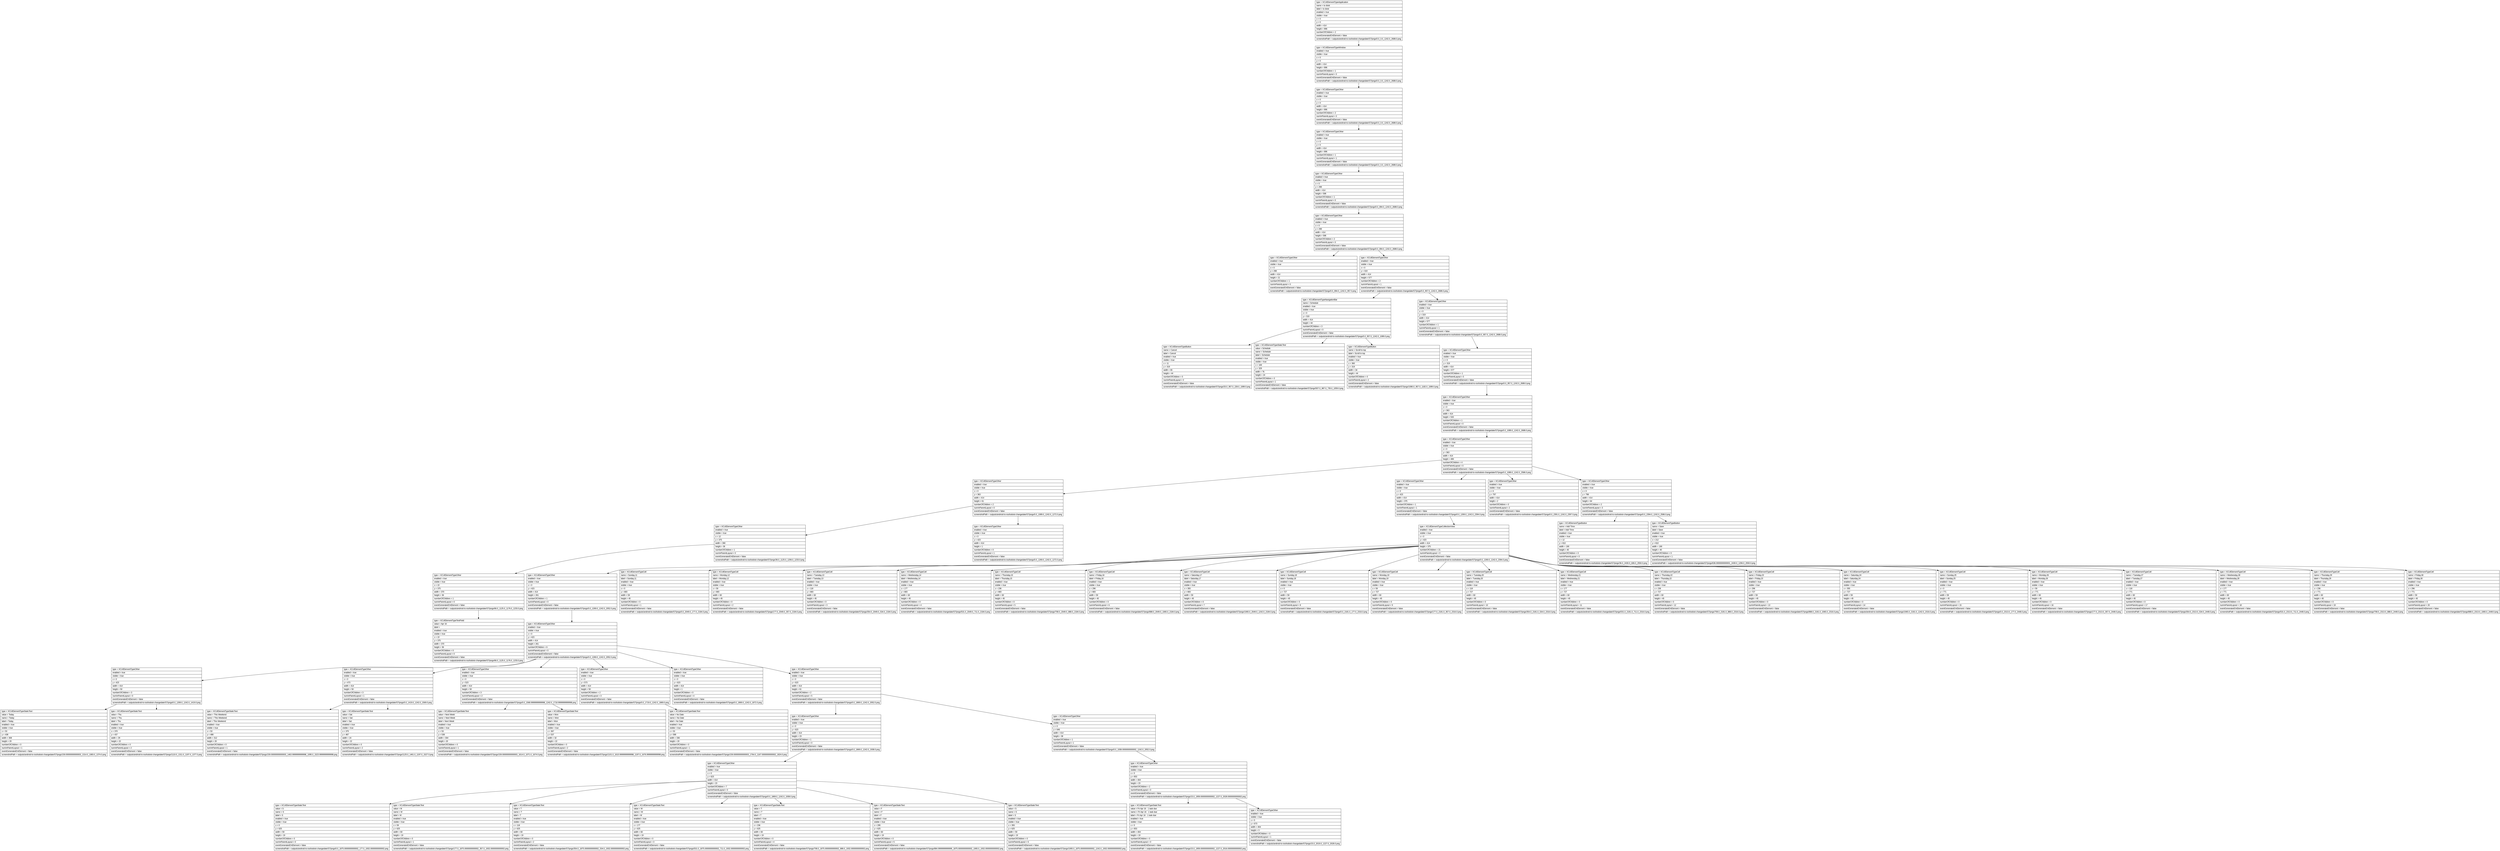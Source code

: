 digraph Layout {

	node [shape=record fontname=Arial];

	0	[label="{type = XCUIElementTypeApplication\l|name = to doist\l|label = to doist\l|enabled = true\l|visible = true\l|x = 0\l|y = 0\l|width = 414\l|height = 896\l|numberOfChildren = 2\l|eventGeneratedOnElement = false \l|screenshotPath = outputs/android-to-ios/todoist-changedate/S7/pngs/0.0_0.0_1242.0_2688.0.png\l}"]
	1	[label="{type = XCUIElementTypeWindow\l|enabled = true\l|visible = true\l|x = 0\l|y = 0\l|width = 414\l|height = 896\l|numberOfChildren = 1\l|numInParentLayout = 0\l|eventGeneratedOnElement = false \l|screenshotPath = outputs/android-to-ios/todoist-changedate/S7/pngs/0.0_0.0_1242.0_2688.0.png\l}"]
	2	[label="{type = XCUIElementTypeOther\l|enabled = true\l|visible = true\l|x = 0\l|y = 0\l|width = 414\l|height = 896\l|numberOfChildren = 2\l|numInParentLayout = 0\l|eventGeneratedOnElement = false \l|screenshotPath = outputs/android-to-ios/todoist-changedate/S7/pngs/0.0_0.0_1242.0_2688.0.png\l}"]
	3	[label="{type = XCUIElementTypeOther\l|enabled = true\l|visible = true\l|x = 0\l|y = 0\l|width = 414\l|height = 896\l|numberOfChildren = 1\l|numInParentLayout = 1\l|eventGeneratedOnElement = false \l|screenshotPath = outputs/android-to-ios/todoist-changedate/S7/pngs/0.0_0.0_1242.0_2688.0.png\l}"]
	4	[label="{type = XCUIElementTypeOther\l|enabled = true\l|visible = true\l|x = 0\l|y = 298\l|width = 414\l|height = 598\l|numberOfChildren = 1\l|numInParentLayout = 0\l|eventGeneratedOnElement = false \l|screenshotPath = outputs/android-to-ios/todoist-changedate/S7/pngs/0.0_894.0_1242.0_2688.0.png\l}"]
	5	[label="{type = XCUIElementTypeOther\l|enabled = true\l|visible = true\l|x = 0\l|y = 298\l|width = 414\l|height = 598\l|numberOfChildren = 2\l|numInParentLayout = 0\l|eventGeneratedOnElement = false \l|screenshotPath = outputs/android-to-ios/todoist-changedate/S7/pngs/0.0_894.0_1242.0_2688.0.png\l}"]
	6	[label="{type = XCUIElementTypeOther\l|enabled = true\l|visible = true\l|x = 0\l|y = 298\l|width = 414\l|height = 21\l|numberOfChildren = 1\l|numInParentLayout = 0\l|eventGeneratedOnElement = false \l|screenshotPath = outputs/android-to-ios/todoist-changedate/S7/pngs/0.0_894.0_1242.0_957.0.png\l}"]
	7	[label="{type = XCUIElementTypeOther\l|enabled = true\l|visible = true\l|x = 0\l|y = 319\l|width = 414\l|height = 577\l|numberOfChildren = 2\l|numInParentLayout = 1\l|eventGeneratedOnElement = false \l|screenshotPath = outputs/android-to-ios/todoist-changedate/S7/pngs/0.0_957.0_1242.0_2688.0.png\l}"]
	8	[label="{type = XCUIElementTypeNavigationBar\l|name = Schedule\l|enabled = true\l|visible = true\l|x = 0\l|y = 319\l|width = 414\l|height = 44\l|numberOfChildren = 3\l|numInParentLayout = 0\l|eventGeneratedOnElement = false \l|screenshotPath = outputs/android-to-ios/todoist-changedate/S7/pngs/0.0_957.0_1242.0_1089.0.png\l}"]
	9	[label="{type = XCUIElementTypeOther\l|enabled = true\l|visible = true\l|x = 0\l|y = 319\l|width = 414\l|height = 577\l|numberOfChildren = 1\l|numInParentLayout = 1\l|eventGeneratedOnElement = false \l|screenshotPath = outputs/android-to-ios/todoist-changedate/S7/pngs/0.0_957.0_1242.0_2688.0.png\l}"]
	10	[label="{type = XCUIElementTypeButton\l|name = Cancel\l|label = Cancel\l|enabled = true\l|visible = true\l|x = 11\l|y = 319\l|width = 65\l|height = 44\l|numberOfChildren = 0\l|numInParentLayout = 0\l|eventGeneratedOnElement = false \l|screenshotPath = outputs/android-to-ios/todoist-changedate/S7/pngs/33.0_957.0_228.0_1089.0.png\l}"]
	11	[label="{type = XCUIElementTypeStaticText\l|value = Schedule\l|name = Schedule\l|label = Schedule\l|enabled = true\l|visible = true\l|x = 169\l|y = 329\l|width = 76\l|height = 24\l|numberOfChildren = 0\l|numInParentLayout = 1\l|eventGeneratedOnElement = false \l|screenshotPath = outputs/android-to-ios/todoist-changedate/S7/pngs/507.0_987.0_735.0_1059.0.png\l}"]
	12	[label="{type = XCUIElementTypeButton\l|name = Scroll to top\l|label = Scroll to top\l|enabled = true\l|visible = true\l|x = 360\l|y = 319\l|width = 34\l|height = 44\l|numberOfChildren = 0\l|numInParentLayout = 2\l|eventGeneratedOnElement = false \l|screenshotPath = outputs/android-to-ios/todoist-changedate/S7/pngs/1080.0_957.0_1182.0_1089.0.png\l}"]
	13	[label="{type = XCUIElementTypeOther\l|enabled = true\l|visible = true\l|x = 0\l|y = 319\l|width = 414\l|height = 577\l|numberOfChildren = 1\l|numInParentLayout = 0\l|eventGeneratedOnElement = false \l|screenshotPath = outputs/android-to-ios/todoist-changedate/S7/pngs/0.0_957.0_1242.0_2688.0.png\l}"]
	14	[label="{type = XCUIElementTypeOther\l|enabled = true\l|visible = true\l|x = 0\l|y = 363\l|width = 414\l|height = 533\l|numberOfChildren = 1\l|numInParentLayout = 0\l|eventGeneratedOnElement = false \l|screenshotPath = outputs/android-to-ios/todoist-changedate/S7/pngs/0.0_1089.0_1242.0_2688.0.png\l}"]
	15	[label="{type = XCUIElementTypeOther\l|enabled = true\l|visible = true\l|x = 0\l|y = 363\l|width = 414\l|height = 499\l|numberOfChildren = 4\l|numInParentLayout = 0\l|eventGeneratedOnElement = false \l|screenshotPath = outputs/android-to-ios/todoist-changedate/S7/pngs/0.0_1089.0_1242.0_2586.0.png\l}"]
	16	[label="{type = XCUIElementTypeOther\l|enabled = true\l|visible = true\l|x = 0\l|y = 363\l|width = 414\l|height = 61\l|numberOfChildren = 2\l|numInParentLayout = 0\l|eventGeneratedOnElement = false \l|screenshotPath = outputs/android-to-ios/todoist-changedate/S7/pngs/0.0_1089.0_1242.0_1272.0.png\l}"]
	17	[label="{type = XCUIElementTypeOther\l|enabled = true\l|visible = true\l|x = 0\l|y = 423\l|width = 414\l|height = 375\l|numberOfChildren = 1\l|numInParentLayout = 1\l|eventGeneratedOnElement = false \l|screenshotPath = outputs/android-to-ios/todoist-changedate/S7/pngs/0.0_1269.0_1242.0_2394.0.png\l}"]
	18	[label="{type = XCUIElementTypeOther\l|enabled = true\l|visible = true\l|x = 0\l|y = 797\l|width = 414\l|height = 2\l|numberOfChildren = 0\l|numInParentLayout = 2\l|eventGeneratedOnElement = false \l|screenshotPath = outputs/android-to-ios/todoist-changedate/S7/pngs/0.0_2391.0_1242.0_2397.0.png\l}"]
	19	[label="{type = XCUIElementTypeOther\l|enabled = true\l|visible = true\l|x = 0\l|y = 798\l|width = 414\l|height = 64\l|numberOfChildren = 2\l|numInParentLayout = 3\l|eventGeneratedOnElement = false \l|screenshotPath = outputs/android-to-ios/todoist-changedate/S7/pngs/0.0_2394.0_1242.0_2586.0.png\l}"]
	20	[label="{type = XCUIElementTypeOther\l|enabled = true\l|visible = true\l|x = 12\l|y = 375\l|width = 390\l|height = 36\l|numberOfChildren = 1\l|numInParentLayout = 0\l|eventGeneratedOnElement = false \l|screenshotPath = outputs/android-to-ios/todoist-changedate/S7/pngs/36.0_1125.0_1206.0_1233.0.png\l}"]
	21	[label="{type = XCUIElementTypeOther\l|enabled = true\l|visible = true\l|x = 0\l|y = 423\l|width = 414\l|height = 1\l|numberOfChildren = 0\l|numInParentLayout = 1\l|eventGeneratedOnElement = false \l|screenshotPath = outputs/android-to-ios/todoist-changedate/S7/pngs/0.0_1269.0_1242.0_1272.0.png\l}"]
	22	[label="{type = XCUIElementTypeCollectionView\l|enabled = true\l|visible = true\l|x = 0\l|y = 423\l|width = 414\l|height = 375\l|numberOfChildren = 21\l|numInParentLayout = 0\l|eventGeneratedOnElement = false \l|screenshotPath = outputs/android-to-ios/todoist-changedate/S7/pngs/0.0_1269.0_1242.0_2394.0.png\l}"]
	23	[label="{type = XCUIElementTypeButton\l|name = Add Time\l|label = Add Time\l|enabled = true\l|visible = true\l|x = 12\l|y = 810\l|width = 190\l|height = 40\l|numberOfChildren = 0\l|numInParentLayout = 0\l|eventGeneratedOnElement = false \l|screenshotPath = outputs/android-to-ios/todoist-changedate/S7/pngs/36.0_2430.0_606.0_2550.0.png\l}"]
	24	[label="{type = XCUIElementTypeButton\l|name = Save\l|label = Save\l|enabled = true\l|visible = true\l|x = 212\l|y = 810\l|width = 190\l|height = 40\l|numberOfChildren = 0\l|numInParentLayout = 1\l|eventGeneratedOnElement = false \l|screenshotPath = outputs/android-to-ios/todoist-changedate/S7/pngs/636.0000000000001_2430.0_1206.0_2550.0.png\l}"]
	25	[label="{type = XCUIElementTypeOther\l|enabled = true\l|visible = true\l|x = 22\l|y = 375\l|width = 370\l|height = 36\l|numberOfChildren = 1\l|numInParentLayout = 0\l|eventGeneratedOnElement = false \l|screenshotPath = outputs/android-to-ios/todoist-changedate/S7/pngs/66.0_1125.0_1176.0_1233.0.png\l}"]
	26	[label="{type = XCUIElementTypeOther\l|enabled = true\l|visible = true\l|x = 0\l|y = 423\l|width = 414\l|height = 261\l|numberOfChildren = 1\l|numInParentLayout = 0\l|eventGeneratedOnElement = false \l|screenshotPath = outputs/android-to-ios/todoist-changedate/S7/pngs/0.0_1269.0_1242.0_2052.0.png\l}"]
	27	[label="{type = XCUIElementTypeCell\l|name = Sunday,11\l|label = Sunday,11\l|enabled = true\l|visible = true\l|x = 0\l|y = 683\l|width = 59\l|height = 45\l|numberOfChildren = 0\l|numInParentLayout = 1\l|eventGeneratedOnElement = false \l|screenshotPath = outputs/android-to-ios/todoist-changedate/S7/pngs/0.0_2049.0_177.0_2184.0.png\l}"]
	28	[label="{type = XCUIElementTypeCell\l|name = Monday,12\l|label = Monday,12\l|enabled = true\l|visible = true\l|x = 59\l|y = 683\l|width = 60\l|height = 45\l|numberOfChildren = 0\l|numInParentLayout = 2\l|eventGeneratedOnElement = false \l|screenshotPath = outputs/android-to-ios/todoist-changedate/S7/pngs/177.0_2049.0_357.0_2184.0.png\l}"]
	29	[label="{type = XCUIElementTypeCell\l|name = Tuesday,13\l|label = Tuesday,13\l|enabled = true\l|visible = true\l|x = 118\l|y = 683\l|width = 60\l|height = 45\l|numberOfChildren = 0\l|numInParentLayout = 3\l|eventGeneratedOnElement = false \l|screenshotPath = outputs/android-to-ios/todoist-changedate/S7/pngs/354.0_2049.0_534.0_2184.0.png\l}"]
	30	[label="{type = XCUIElementTypeCell\l|name = Wednesday,14\l|label = Wednesday,14\l|enabled = true\l|visible = true\l|x = 177\l|y = 683\l|width = 60\l|height = 45\l|numberOfChildren = 0\l|numInParentLayout = 4\l|eventGeneratedOnElement = false \l|screenshotPath = outputs/android-to-ios/todoist-changedate/S7/pngs/531.0_2049.0_711.0_2184.0.png\l}"]
	31	[label="{type = XCUIElementTypeCell\l|name = Thursday,15\l|label = Thursday,15\l|enabled = true\l|visible = true\l|x = 236\l|y = 683\l|width = 60\l|height = 45\l|numberOfChildren = 0\l|numInParentLayout = 5\l|eventGeneratedOnElement = false \l|screenshotPath = outputs/android-to-ios/todoist-changedate/S7/pngs/708.0_2049.0_888.0_2184.0.png\l}"]
	32	[label="{type = XCUIElementTypeCell\l|name = Friday,16\l|label = Friday,16\l|enabled = true\l|visible = true\l|x = 296\l|y = 683\l|width = 59\l|height = 45\l|numberOfChildren = 0\l|numInParentLayout = 6\l|eventGeneratedOnElement = false \l|screenshotPath = outputs/android-to-ios/todoist-changedate/S7/pngs/888.0_2049.0_1065.0_2184.0.png\l}"]
	33	[label="{type = XCUIElementTypeCell\l|name = Saturday,17\l|label = Saturday,17\l|enabled = true\l|visible = true\l|x = 355\l|y = 683\l|width = 59\l|height = 45\l|numberOfChildren = 0\l|numInParentLayout = 7\l|eventGeneratedOnElement = false \l|screenshotPath = outputs/android-to-ios/todoist-changedate/S7/pngs/1065.0_2049.0_1242.0_2184.0.png\l}"]
	34	[label="{type = XCUIElementTypeCell\l|name = Sunday,18\l|label = Sunday,18\l|enabled = true\l|visible = true\l|x = 0\l|y = 727\l|width = 59\l|height = 45\l|numberOfChildren = 0\l|numInParentLayout = 8\l|eventGeneratedOnElement = false \l|screenshotPath = outputs/android-to-ios/todoist-changedate/S7/pngs/0.0_2181.0_177.0_2316.0.png\l}"]
	35	[label="{type = XCUIElementTypeCell\l|name = Monday,19\l|label = Monday,19\l|enabled = true\l|visible = true\l|x = 59\l|y = 727\l|width = 60\l|height = 45\l|numberOfChildren = 0\l|numInParentLayout = 9\l|eventGeneratedOnElement = false \l|screenshotPath = outputs/android-to-ios/todoist-changedate/S7/pngs/177.0_2181.0_357.0_2316.0.png\l}"]
	36	[label="{type = XCUIElementTypeCell\l|name = Tuesday,20\l|label = Tuesday,20\l|enabled = true\l|visible = true\l|x = 118\l|y = 727\l|width = 60\l|height = 45\l|numberOfChildren = 0\l|numInParentLayout = 10\l|eventGeneratedOnElement = false \l|screenshotPath = outputs/android-to-ios/todoist-changedate/S7/pngs/354.0_2181.0_534.0_2316.0.png\l}"]
	37	[label="{type = XCUIElementTypeCell\l|name = Wednesday,21\l|label = Wednesday,21\l|enabled = true\l|visible = true\l|x = 177\l|y = 727\l|width = 60\l|height = 45\l|numberOfChildren = 0\l|numInParentLayout = 11\l|eventGeneratedOnElement = false \l|screenshotPath = outputs/android-to-ios/todoist-changedate/S7/pngs/531.0_2181.0_711.0_2316.0.png\l}"]
	38	[label="{type = XCUIElementTypeCell\l|name = Thursday,22\l|label = Thursday,22\l|enabled = true\l|visible = true\l|x = 236\l|y = 727\l|width = 60\l|height = 45\l|numberOfChildren = 0\l|numInParentLayout = 12\l|eventGeneratedOnElement = false \l|screenshotPath = outputs/android-to-ios/todoist-changedate/S7/pngs/708.0_2181.0_888.0_2316.0.png\l}"]
	39	[label="{type = XCUIElementTypeCell\l|name = Friday,23\l|label = Friday,23\l|enabled = true\l|visible = true\l|x = 296\l|y = 727\l|width = 59\l|height = 45\l|numberOfChildren = 0\l|numInParentLayout = 13\l|eventGeneratedOnElement = false \l|screenshotPath = outputs/android-to-ios/todoist-changedate/S7/pngs/888.0_2181.0_1065.0_2316.0.png\l}"]
	40	[label="{type = XCUIElementTypeCell\l|name = Saturday,24\l|label = Saturday,24\l|enabled = true\l|visible = true\l|x = 355\l|y = 727\l|width = 59\l|height = 45\l|numberOfChildren = 0\l|numInParentLayout = 14\l|eventGeneratedOnElement = false \l|screenshotPath = outputs/android-to-ios/todoist-changedate/S7/pngs/1065.0_2181.0_1242.0_2316.0.png\l}"]
	41	[label="{type = XCUIElementTypeCell\l|name = Sunday,25\l|label = Sunday,25\l|enabled = true\l|visible = true\l|x = 0\l|y = 771\l|width = 59\l|height = 45\l|numberOfChildren = 0\l|numInParentLayout = 15\l|eventGeneratedOnElement = false \l|screenshotPath = outputs/android-to-ios/todoist-changedate/S7/pngs/0.0_2313.0_177.0_2448.0.png\l}"]
	42	[label="{type = XCUIElementTypeCell\l|name = Monday,26\l|label = Monday,26\l|enabled = true\l|visible = true\l|x = 59\l|y = 771\l|width = 60\l|height = 45\l|numberOfChildren = 0\l|numInParentLayout = 16\l|eventGeneratedOnElement = false \l|screenshotPath = outputs/android-to-ios/todoist-changedate/S7/pngs/177.0_2313.0_357.0_2448.0.png\l}"]
	43	[label="{type = XCUIElementTypeCell\l|name = Tuesday,27\l|label = Tuesday,27\l|enabled = true\l|visible = true\l|x = 118\l|y = 771\l|width = 60\l|height = 45\l|numberOfChildren = 0\l|numInParentLayout = 17\l|eventGeneratedOnElement = false \l|screenshotPath = outputs/android-to-ios/todoist-changedate/S7/pngs/354.0_2313.0_534.0_2448.0.png\l}"]
	44	[label="{type = XCUIElementTypeCell\l|name = Wednesday,28\l|label = Wednesday,28\l|enabled = true\l|visible = true\l|x = 177\l|y = 771\l|width = 60\l|height = 45\l|numberOfChildren = 0\l|numInParentLayout = 18\l|eventGeneratedOnElement = false \l|screenshotPath = outputs/android-to-ios/todoist-changedate/S7/pngs/531.0_2313.0_711.0_2448.0.png\l}"]
	45	[label="{type = XCUIElementTypeCell\l|name = Thursday,29\l|label = Thursday,29\l|enabled = true\l|visible = true\l|x = 236\l|y = 771\l|width = 60\l|height = 45\l|numberOfChildren = 0\l|numInParentLayout = 19\l|eventGeneratedOnElement = false \l|screenshotPath = outputs/android-to-ios/todoist-changedate/S7/pngs/708.0_2313.0_888.0_2448.0.png\l}"]
	46	[label="{type = XCUIElementTypeCell\l|name = Friday,30\l|label = Friday,30\l|enabled = true\l|visible = true\l|x = 296\l|y = 771\l|width = 59\l|height = 45\l|numberOfChildren = 0\l|numInParentLayout = 20\l|eventGeneratedOnElement = false \l|screenshotPath = outputs/android-to-ios/todoist-changedate/S7/pngs/888.0_2313.0_1065.0_2448.0.png\l}"]
	47	[label="{type = XCUIElementTypeTextField\l|value = Apr 16\l|label = \l|enabled = true\l|visible = true\l|x = 22\l|y = 375\l|width = 370\l|height = 36\l|numberOfChildren = 0\l|numInParentLayout = 0\l|eventGeneratedOnElement = false \l|screenshotPath = outputs/android-to-ios/todoist-changedate/S7/pngs/66.0_1125.0_1176.0_1233.0.png\l}"]
	48	[label="{type = XCUIElementTypeOther\l|enabled = true\l|visible = true\l|x = 0\l|y = 423\l|width = 414\l|height = 261\l|numberOfChildren = 6\l|numInParentLayout = 0\l|eventGeneratedOnElement = false \l|screenshotPath = outputs/android-to-ios/todoist-changedate/S7/pngs/0.0_1269.0_1242.0_2052.0.png\l}"]
	49	[label="{type = XCUIElementTypeOther\l|enabled = true\l|visible = true\l|x = 0\l|y = 423\l|width = 414\l|height = 50\l|numberOfChildren = 3\l|numInParentLayout = 0\l|eventGeneratedOnElement = false \l|screenshotPath = outputs/android-to-ios/todoist-changedate/S7/pngs/0.0_1269.0_1242.0_1419.0.png\l}"]
	50	[label="{type = XCUIElementTypeOther\l|enabled = true\l|visible = true\l|x = 0\l|y = 473\l|width = 414\l|height = 50\l|numberOfChildren = 3\l|numInParentLayout = 1\l|eventGeneratedOnElement = false \l|screenshotPath = outputs/android-to-ios/todoist-changedate/S7/pngs/0.0_1419.0_1242.0_1569.0.png\l}"]
	51	[label="{type = XCUIElementTypeOther\l|enabled = true\l|visible = true\l|x = 0\l|y = 523\l|width = 414\l|height = 50\l|numberOfChildren = 3\l|numInParentLayout = 2\l|eventGeneratedOnElement = false \l|screenshotPath = outputs/android-to-ios/todoist-changedate/S7/pngs/0.0_1568.9999999999998_1242.0_1718.9999999999998.png\l}"]
	52	[label="{type = XCUIElementTypeOther\l|enabled = true\l|visible = true\l|x = 0\l|y = 573\l|width = 414\l|height = 50\l|numberOfChildren = 2\l|numInParentLayout = 3\l|eventGeneratedOnElement = false \l|screenshotPath = outputs/android-to-ios/todoist-changedate/S7/pngs/0.0_1719.0_1242.0_1869.0.png\l}"]
	53	[label="{type = XCUIElementTypeOther\l|enabled = true\l|visible = true\l|x = 0\l|y = 623\l|width = 414\l|height = 1\l|numberOfChildren = 0\l|numInParentLayout = 4\l|eventGeneratedOnElement = false \l|screenshotPath = outputs/android-to-ios/todoist-changedate/S7/pngs/0.0_1869.0_1242.0_1872.0.png\l}"]
	54	[label="{type = XCUIElementTypeOther\l|enabled = true\l|visible = true\l|x = 0\l|y = 623\l|width = 414\l|height = 61\l|numberOfChildren = 2\l|numInParentLayout = 5\l|eventGeneratedOnElement = false \l|screenshotPath = outputs/android-to-ios/todoist-changedate/S7/pngs/0.0_1869.0_1242.0_2052.0.png\l}"]
	55	[label="{type = XCUIElementTypeStaticText\l|value = Today\l|name = Today\l|label = Today\l|enabled = true\l|visible = true\l|x = 53\l|y = 438\l|width = 308\l|height = 20\l|numberOfChildren = 0\l|numInParentLayout = 1\l|eventGeneratedOnElement = false \l|screenshotPath = outputs/android-to-ios/todoist-changedate/S7/pngs/159.00000000000003_1314.0_1083.0_1374.0.png\l}"]
	56	[label="{type = XCUIElementTypeStaticText\l|value = Thu\l|name = Thu\l|label = Thu\l|enabled = true\l|visible = true\l|x = 370\l|y = 437\l|width = 29\l|height = 22\l|numberOfChildren = 0\l|numInParentLayout = 2\l|eventGeneratedOnElement = false \l|screenshotPath = outputs/android-to-ios/todoist-changedate/S7/pngs/1110.0_1311.0_1197.0_1377.0.png\l}"]
	57	[label="{type = XCUIElementTypeStaticText\l|value = This Weekend\l|name = This Weekend\l|label = This Weekend\l|enabled = true\l|visible = true\l|x = 53\l|y = 488\l|width = 312\l|height = 20\l|numberOfChildren = 0\l|numInParentLayout = 1\l|eventGeneratedOnElement = false \l|screenshotPath = outputs/android-to-ios/todoist-changedate/S7/pngs/159.00000000000003_1463.9999999999998_1095.0_1523.9999999999998.png\l}"]
	58	[label="{type = XCUIElementTypeStaticText\l|value = Sat\l|name = Sat\l|label = Sat\l|enabled = true\l|visible = true\l|x = 375\l|y = 487\l|width = 24\l|height = 22\l|numberOfChildren = 0\l|numInParentLayout = 2\l|eventGeneratedOnElement = false \l|screenshotPath = outputs/android-to-ios/todoist-changedate/S7/pngs/1125.0_1461.0_1197.0_1527.0.png\l}"]
	59	[label="{type = XCUIElementTypeStaticText\l|value = Next Week\l|name = Next Week\l|label = Next Week\l|enabled = true\l|visible = true\l|x = 53\l|y = 538\l|width = 304\l|height = 20\l|numberOfChildren = 0\l|numInParentLayout = 1\l|eventGeneratedOnElement = false \l|screenshotPath = outputs/android-to-ios/todoist-changedate/S7/pngs/159.00000000000003_1614.0_1071.0_1674.0.png\l}"]
	60	[label="{type = XCUIElementTypeStaticText\l|value = Mon\l|name = Mon\l|label = Mon\l|enabled = true\l|visible = true\l|x = 367\l|y = 537\l|width = 32\l|height = 22\l|numberOfChildren = 0\l|numInParentLayout = 2\l|eventGeneratedOnElement = false \l|screenshotPath = outputs/android-to-ios/todoist-changedate/S7/pngs/1101.0_1610.9999999999998_1197.0_1676.9999999999998.png\l}"]
	61	[label="{type = XCUIElementTypeStaticText\l|value = No Date\l|name = No Date\l|label = No Date\l|enabled = true\l|visible = true\l|x = 53\l|y = 588\l|width = 336\l|height = 20\l|numberOfChildren = 0\l|numInParentLayout = 1\l|eventGeneratedOnElement = false \l|screenshotPath = outputs/android-to-ios/todoist-changedate/S7/pngs/159.00000000000003_1764.0_1167.0000000000002_1824.0.png\l}"]
	62	[label="{type = XCUIElementTypeOther\l|enabled = true\l|visible = true\l|x = 0\l|y = 623\l|width = 414\l|height = 23\l|numberOfChildren = 1\l|numInParentLayout = 0\l|eventGeneratedOnElement = false \l|screenshotPath = outputs/android-to-ios/todoist-changedate/S7/pngs/0.0_1869.0_1242.0_1938.0.png\l}"]
	63	[label="{type = XCUIElementTypeOther\l|enabled = true\l|visible = true\l|x = 0\l|y = 646\l|width = 414\l|height = 38\l|numberOfChildren = 1\l|numInParentLayout = 1\l|eventGeneratedOnElement = false \l|screenshotPath = outputs/android-to-ios/todoist-changedate/S7/pngs/0.0_1938.0000000000002_1242.0_2052.0.png\l}"]
	64	[label="{type = XCUIElementTypeOther\l|enabled = true\l|visible = true\l|x = 0\l|y = 623\l|width = 414\l|height = 23\l|numberOfChildren = 7\l|numInParentLayout = 0\l|eventGeneratedOnElement = false \l|screenshotPath = outputs/android-to-ios/todoist-changedate/S7/pngs/0.0_1869.0_1242.0_1938.0.png\l}"]
	65	[label="{type = XCUIElementTypeOther\l|enabled = true\l|visible = true\l|x = 5\l|y = 653\l|width = 404\l|height = 23\l|numberOfChildren = 2\l|numInParentLayout = 0\l|eventGeneratedOnElement = false \l|screenshotPath = outputs/android-to-ios/todoist-changedate/S7/pngs/15.0_1959.0000000000002_1227.0_2028.0000000000002.png\l}"]
	66	[label="{type = XCUIElementTypeStaticText\l|value = S\l|name = S\l|label = S\l|enabled = true\l|visible = true\l|x = 0\l|y = 625\l|width = 59\l|height = 19\l|numberOfChildren = 0\l|numInParentLayout = 0\l|eventGeneratedOnElement = false \l|screenshotPath = outputs/android-to-ios/todoist-changedate/S7/pngs/0.0_1875.0000000000002_177.0_1932.0000000000002.png\l}"]
	67	[label="{type = XCUIElementTypeStaticText\l|value = M\l|name = M\l|label = M\l|enabled = true\l|visible = true\l|x = 59\l|y = 625\l|width = 60\l|height = 19\l|numberOfChildren = 0\l|numInParentLayout = 1\l|eventGeneratedOnElement = false \l|screenshotPath = outputs/android-to-ios/todoist-changedate/S7/pngs/177.0_1875.0000000000002_357.0_1932.0000000000002.png\l}"]
	68	[label="{type = XCUIElementTypeStaticText\l|value = T\l|name = T\l|label = T\l|enabled = true\l|visible = true\l|x = 118\l|y = 625\l|width = 60\l|height = 19\l|numberOfChildren = 0\l|numInParentLayout = 2\l|eventGeneratedOnElement = false \l|screenshotPath = outputs/android-to-ios/todoist-changedate/S7/pngs/354.0_1875.0000000000002_534.0_1932.0000000000002.png\l}"]
	69	[label="{type = XCUIElementTypeStaticText\l|value = W\l|name = W\l|label = W\l|enabled = true\l|visible = true\l|x = 177\l|y = 625\l|width = 60\l|height = 19\l|numberOfChildren = 0\l|numInParentLayout = 3\l|eventGeneratedOnElement = false \l|screenshotPath = outputs/android-to-ios/todoist-changedate/S7/pngs/531.0_1875.0000000000002_711.0_1932.0000000000002.png\l}"]
	70	[label="{type = XCUIElementTypeStaticText\l|value = T\l|name = T\l|label = T\l|enabled = true\l|visible = true\l|x = 236\l|y = 625\l|width = 60\l|height = 19\l|numberOfChildren = 0\l|numInParentLayout = 4\l|eventGeneratedOnElement = false \l|screenshotPath = outputs/android-to-ios/todoist-changedate/S7/pngs/708.0_1875.0000000000002_888.0_1932.0000000000002.png\l}"]
	71	[label="{type = XCUIElementTypeStaticText\l|value = F\l|name = F\l|label = F\l|enabled = true\l|visible = true\l|x = 295\l|y = 625\l|width = 60\l|height = 19\l|numberOfChildren = 0\l|numInParentLayout = 5\l|eventGeneratedOnElement = false \l|screenshotPath = outputs/android-to-ios/todoist-changedate/S7/pngs/884.9999999999999_1875.0000000000002_1065.0_1932.0000000000002.png\l}"]
	72	[label="{type = XCUIElementTypeStaticText\l|value = S\l|name = S\l|label = S\l|enabled = true\l|visible = true\l|x = 355\l|y = 625\l|width = 59\l|height = 19\l|numberOfChildren = 0\l|numInParentLayout = 6\l|eventGeneratedOnElement = false \l|screenshotPath = outputs/android-to-ios/todoist-changedate/S7/pngs/1065.0_1875.0000000000002_1242.0_1932.0000000000002.png\l}"]
	73	[label="{type = XCUIElementTypeStaticText\l|value = Fri Apr 16 · 1 task due\l|name = Fri Apr 16 · 1 task due\l|label = Fri Apr 16 · 1 task due\l|enabled = true\l|visible = true\l|x = 5\l|y = 653\l|width = 404\l|height = 19\l|numberOfChildren = 0\l|numInParentLayout = 0\l|eventGeneratedOnElement = false \l|screenshotPath = outputs/android-to-ios/todoist-changedate/S7/pngs/15.0_1959.0000000000002_1227.0_2016.0000000000002.png\l}"]
	74	[label="{type = XCUIElementTypeOther\l|enabled = true\l|visible = true\l|x = 5\l|y = 673\l|width = 404\l|height = 3\l|numberOfChildren = 0\l|numInParentLayout = 1\l|eventGeneratedOnElement = false \l|screenshotPath = outputs/android-to-ios/todoist-changedate/S7/pngs/15.0_2019.0_1227.0_2028.0.png\l}"]


	0 -> 1
	1 -> 2
	2 -> 3
	3 -> 4
	4 -> 5
	5 -> 6
	5 -> 7
	7 -> 8
	7 -> 9
	8 -> 10
	8 -> 11
	8 -> 12
	9 -> 13
	13 -> 14
	14 -> 15
	15 -> 16
	15 -> 17
	15 -> 18
	15 -> 19
	16 -> 20
	16 -> 21
	17 -> 22
	19 -> 23
	19 -> 24
	20 -> 25
	22 -> 26
	22 -> 27
	22 -> 28
	22 -> 29
	22 -> 30
	22 -> 31
	22 -> 32
	22 -> 33
	22 -> 34
	22 -> 35
	22 -> 36
	22 -> 37
	22 -> 38
	22 -> 39
	22 -> 40
	22 -> 41
	22 -> 42
	22 -> 43
	22 -> 44
	22 -> 45
	22 -> 46
	25 -> 47
	26 -> 48
	48 -> 49
	48 -> 50
	48 -> 51
	48 -> 52
	48 -> 53
	48 -> 54
	49 -> 55
	49 -> 56
	50 -> 57
	50 -> 58
	51 -> 59
	51 -> 60
	52 -> 61
	54 -> 62
	54 -> 63
	62 -> 64
	63 -> 65
	64 -> 66
	64 -> 67
	64 -> 68
	64 -> 69
	64 -> 70
	64 -> 71
	64 -> 72
	65 -> 73
	65 -> 74


}